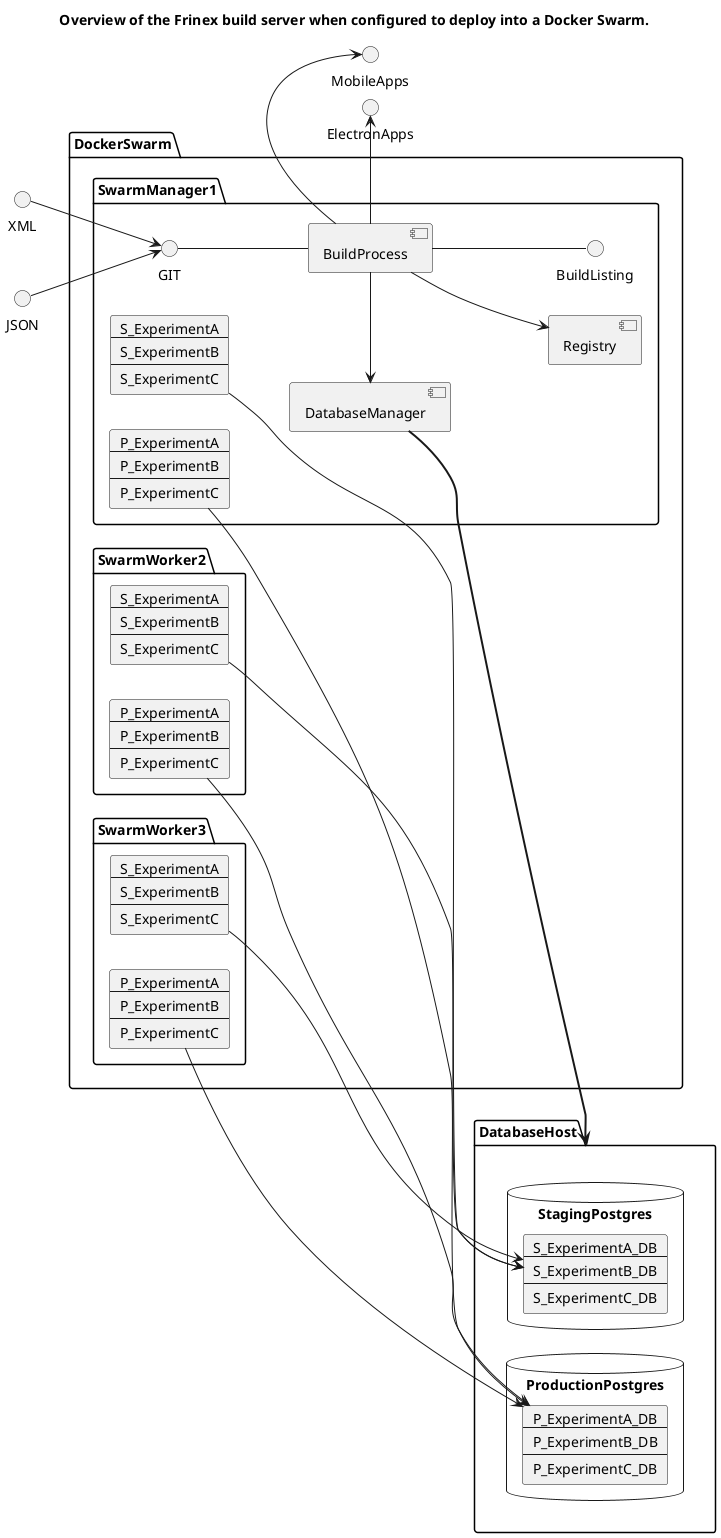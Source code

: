 @startuml
title Overview of the Frinex build server when configured to deploy into a Docker Swarm.
left to right direction
package "DatabaseHost" {
  database "StagingPostgres" {
    card S_Postgres[
      S_ExperimentA_DB
      ----
      S_ExperimentB_DB
      ----
      S_ExperimentC_DB
    ]
  }
  database "ProductionPostgres" {
    card P_Postgres [
      P_ExperimentA_DB
      ----
      P_ExperimentB_DB
      ----
      P_ExperimentC_DB
    ]
  }
}

package "DockerSwarm" {

  package "SwarmManager1" {
    GIT -- [BuildProcess]
    [BuildProcess] -- BuildListing
    [BuildProcess] -> [DatabaseManager]
    [DatabaseManager] ==> DatabaseHost
    [Registry]
    card Staging1 [
      S_ExperimentA
      ----
      S_ExperimentB
      ----
      S_ExperimentC
    ]
    Staging1 --> S_Postgres
    card Production1 [
      P_ExperimentA
      ----
      P_ExperimentB
      ----
      P_ExperimentC
    ]
    Production1 --> P_Postgres
  }

  package "SwarmWorker2" {
    card Staging2 [
      S_ExperimentA
      ----
      S_ExperimentB
      ----
      S_ExperimentC
    ]
    Staging2 --> S_Postgres
    card Production2 [
      P_ExperimentA
      ----
      P_ExperimentB
      ----
      P_ExperimentC
    ]
    Production2 --> P_Postgres
  }

  package "SwarmWorker3" {
    card Staging3 [
      S_ExperimentA
      ----
      S_ExperimentB
      ----
      S_ExperimentC
    ]
    Staging3 --> S_Postgres
    card Production3 [
      P_ExperimentA
      ----
      P_ExperimentB
      ----
      P_ExperimentC
    ]
    Production3 --> P_Postgres
  }
}

XML --> GIT
JSON --> GIT

BuildProcess -ri-> ElectronApps
BuildProcess -ri-> MobileApps

BuildProcess --> Registry
@enduml